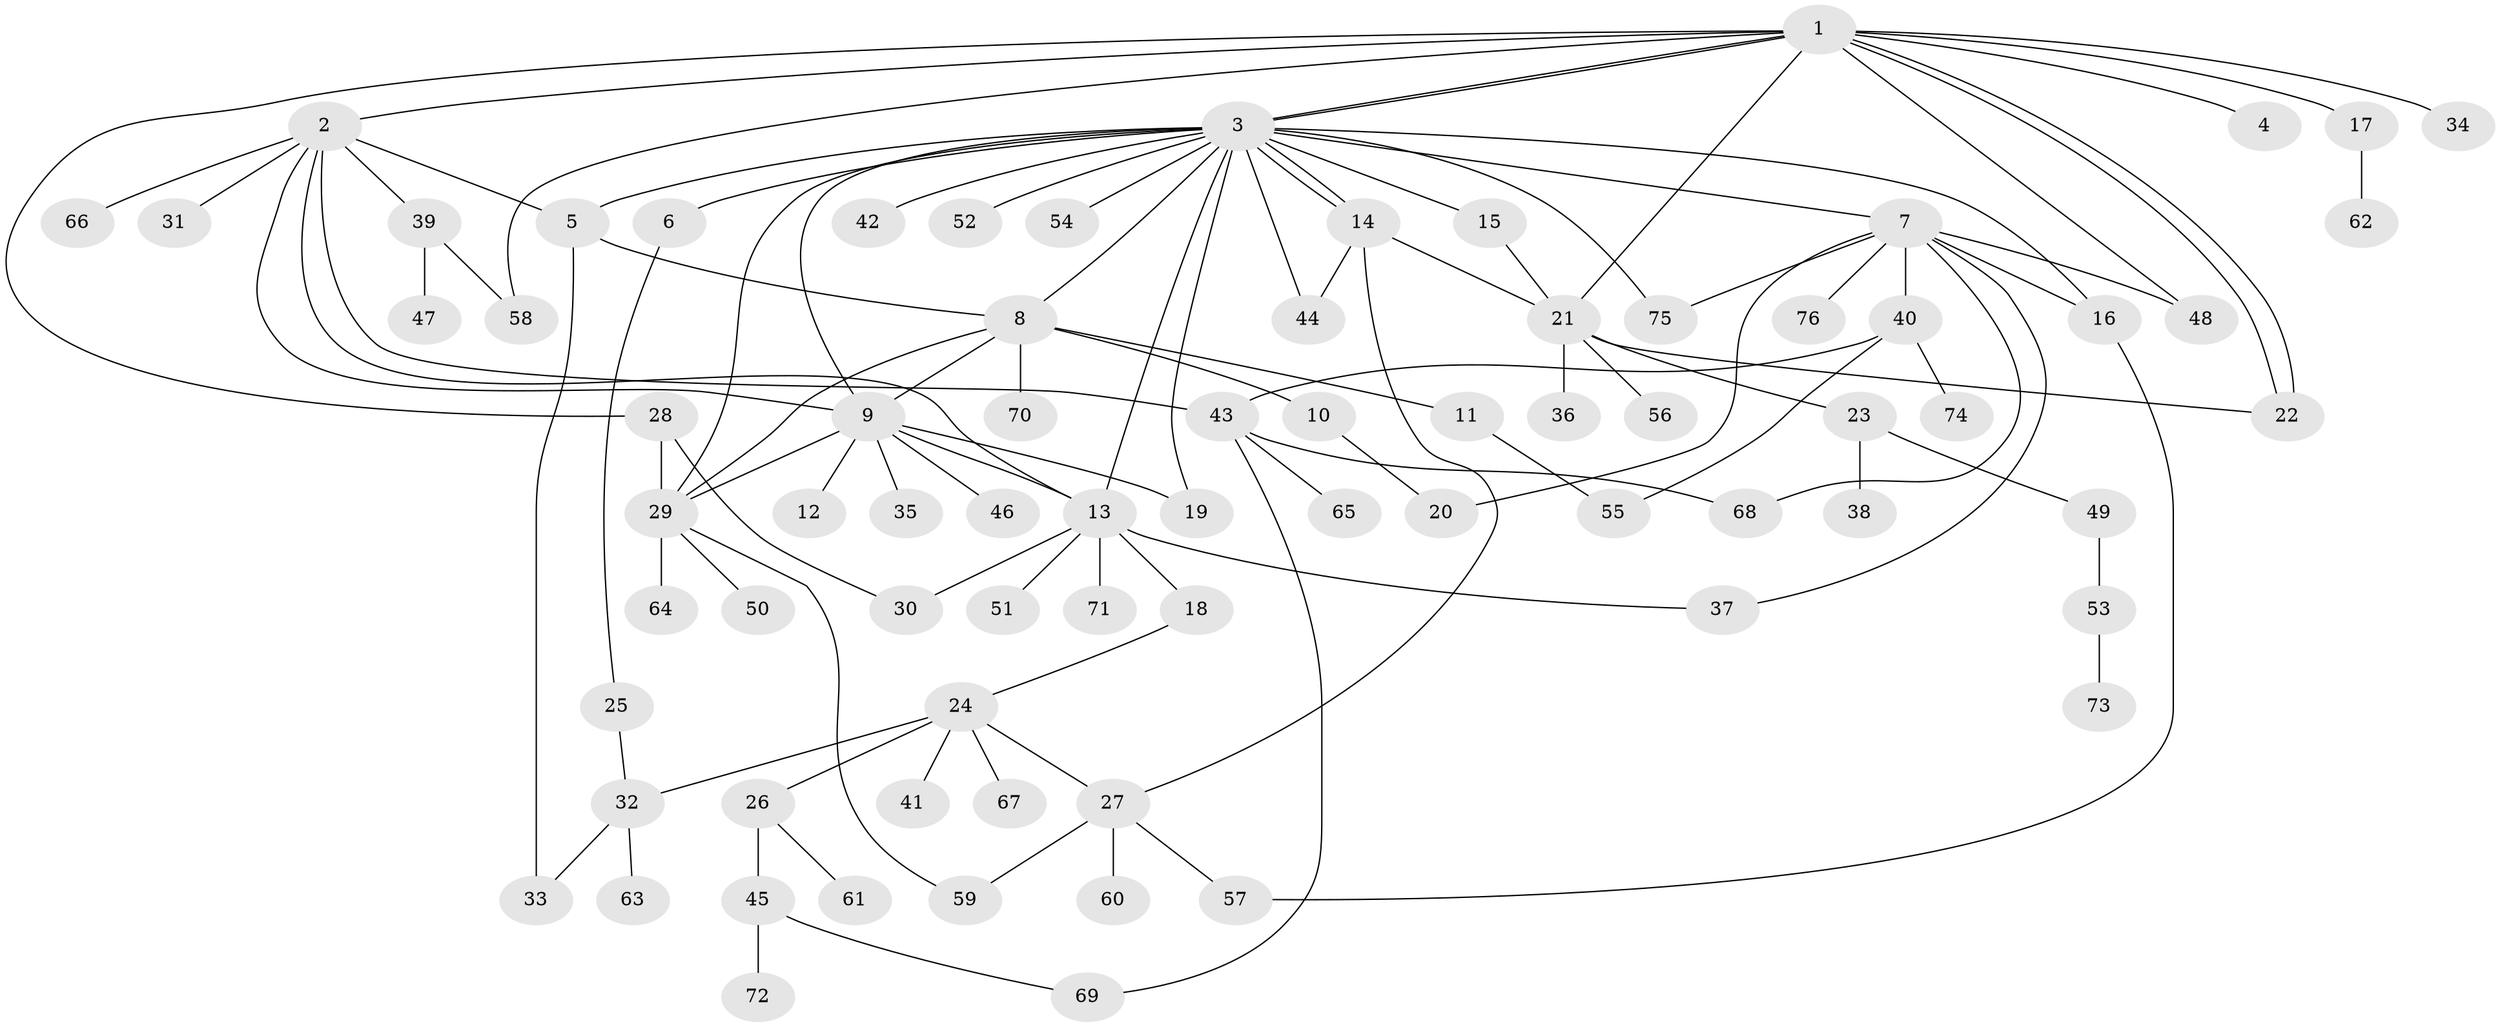 // coarse degree distribution, {1: 0.21052631578947367, 7: 0.13157894736842105, 2: 0.34210526315789475, 12: 0.02631578947368421, 3: 0.10526315789473684, 4: 0.10526315789473684, 5: 0.02631578947368421, 6: 0.05263157894736842}
// Generated by graph-tools (version 1.1) at 2025/36/03/04/25 23:36:47]
// undirected, 76 vertices, 108 edges
graph export_dot {
  node [color=gray90,style=filled];
  1;
  2;
  3;
  4;
  5;
  6;
  7;
  8;
  9;
  10;
  11;
  12;
  13;
  14;
  15;
  16;
  17;
  18;
  19;
  20;
  21;
  22;
  23;
  24;
  25;
  26;
  27;
  28;
  29;
  30;
  31;
  32;
  33;
  34;
  35;
  36;
  37;
  38;
  39;
  40;
  41;
  42;
  43;
  44;
  45;
  46;
  47;
  48;
  49;
  50;
  51;
  52;
  53;
  54;
  55;
  56;
  57;
  58;
  59;
  60;
  61;
  62;
  63;
  64;
  65;
  66;
  67;
  68;
  69;
  70;
  71;
  72;
  73;
  74;
  75;
  76;
  1 -- 2;
  1 -- 3;
  1 -- 3;
  1 -- 4;
  1 -- 17;
  1 -- 21;
  1 -- 22;
  1 -- 22;
  1 -- 28;
  1 -- 34;
  1 -- 48;
  1 -- 58;
  2 -- 5;
  2 -- 9;
  2 -- 13;
  2 -- 31;
  2 -- 39;
  2 -- 43;
  2 -- 66;
  3 -- 5;
  3 -- 6;
  3 -- 7;
  3 -- 8;
  3 -- 9;
  3 -- 13;
  3 -- 14;
  3 -- 14;
  3 -- 15;
  3 -- 16;
  3 -- 19;
  3 -- 29;
  3 -- 42;
  3 -- 44;
  3 -- 52;
  3 -- 54;
  3 -- 75;
  5 -- 8;
  5 -- 33;
  6 -- 25;
  7 -- 16;
  7 -- 20;
  7 -- 37;
  7 -- 40;
  7 -- 48;
  7 -- 68;
  7 -- 75;
  7 -- 76;
  8 -- 9;
  8 -- 10;
  8 -- 11;
  8 -- 29;
  8 -- 70;
  9 -- 12;
  9 -- 13;
  9 -- 19;
  9 -- 29;
  9 -- 35;
  9 -- 46;
  10 -- 20;
  11 -- 55;
  13 -- 18;
  13 -- 30;
  13 -- 37;
  13 -- 51;
  13 -- 71;
  14 -- 21;
  14 -- 27;
  14 -- 44;
  15 -- 21;
  16 -- 57;
  17 -- 62;
  18 -- 24;
  21 -- 22;
  21 -- 23;
  21 -- 36;
  21 -- 56;
  23 -- 38;
  23 -- 49;
  24 -- 26;
  24 -- 27;
  24 -- 32;
  24 -- 41;
  24 -- 67;
  25 -- 32;
  26 -- 45;
  26 -- 61;
  27 -- 57;
  27 -- 59;
  27 -- 60;
  28 -- 29;
  28 -- 30;
  29 -- 50;
  29 -- 59;
  29 -- 64;
  32 -- 33;
  32 -- 63;
  39 -- 47;
  39 -- 58;
  40 -- 43;
  40 -- 55;
  40 -- 74;
  43 -- 65;
  43 -- 68;
  43 -- 69;
  45 -- 69;
  45 -- 72;
  49 -- 53;
  53 -- 73;
}
